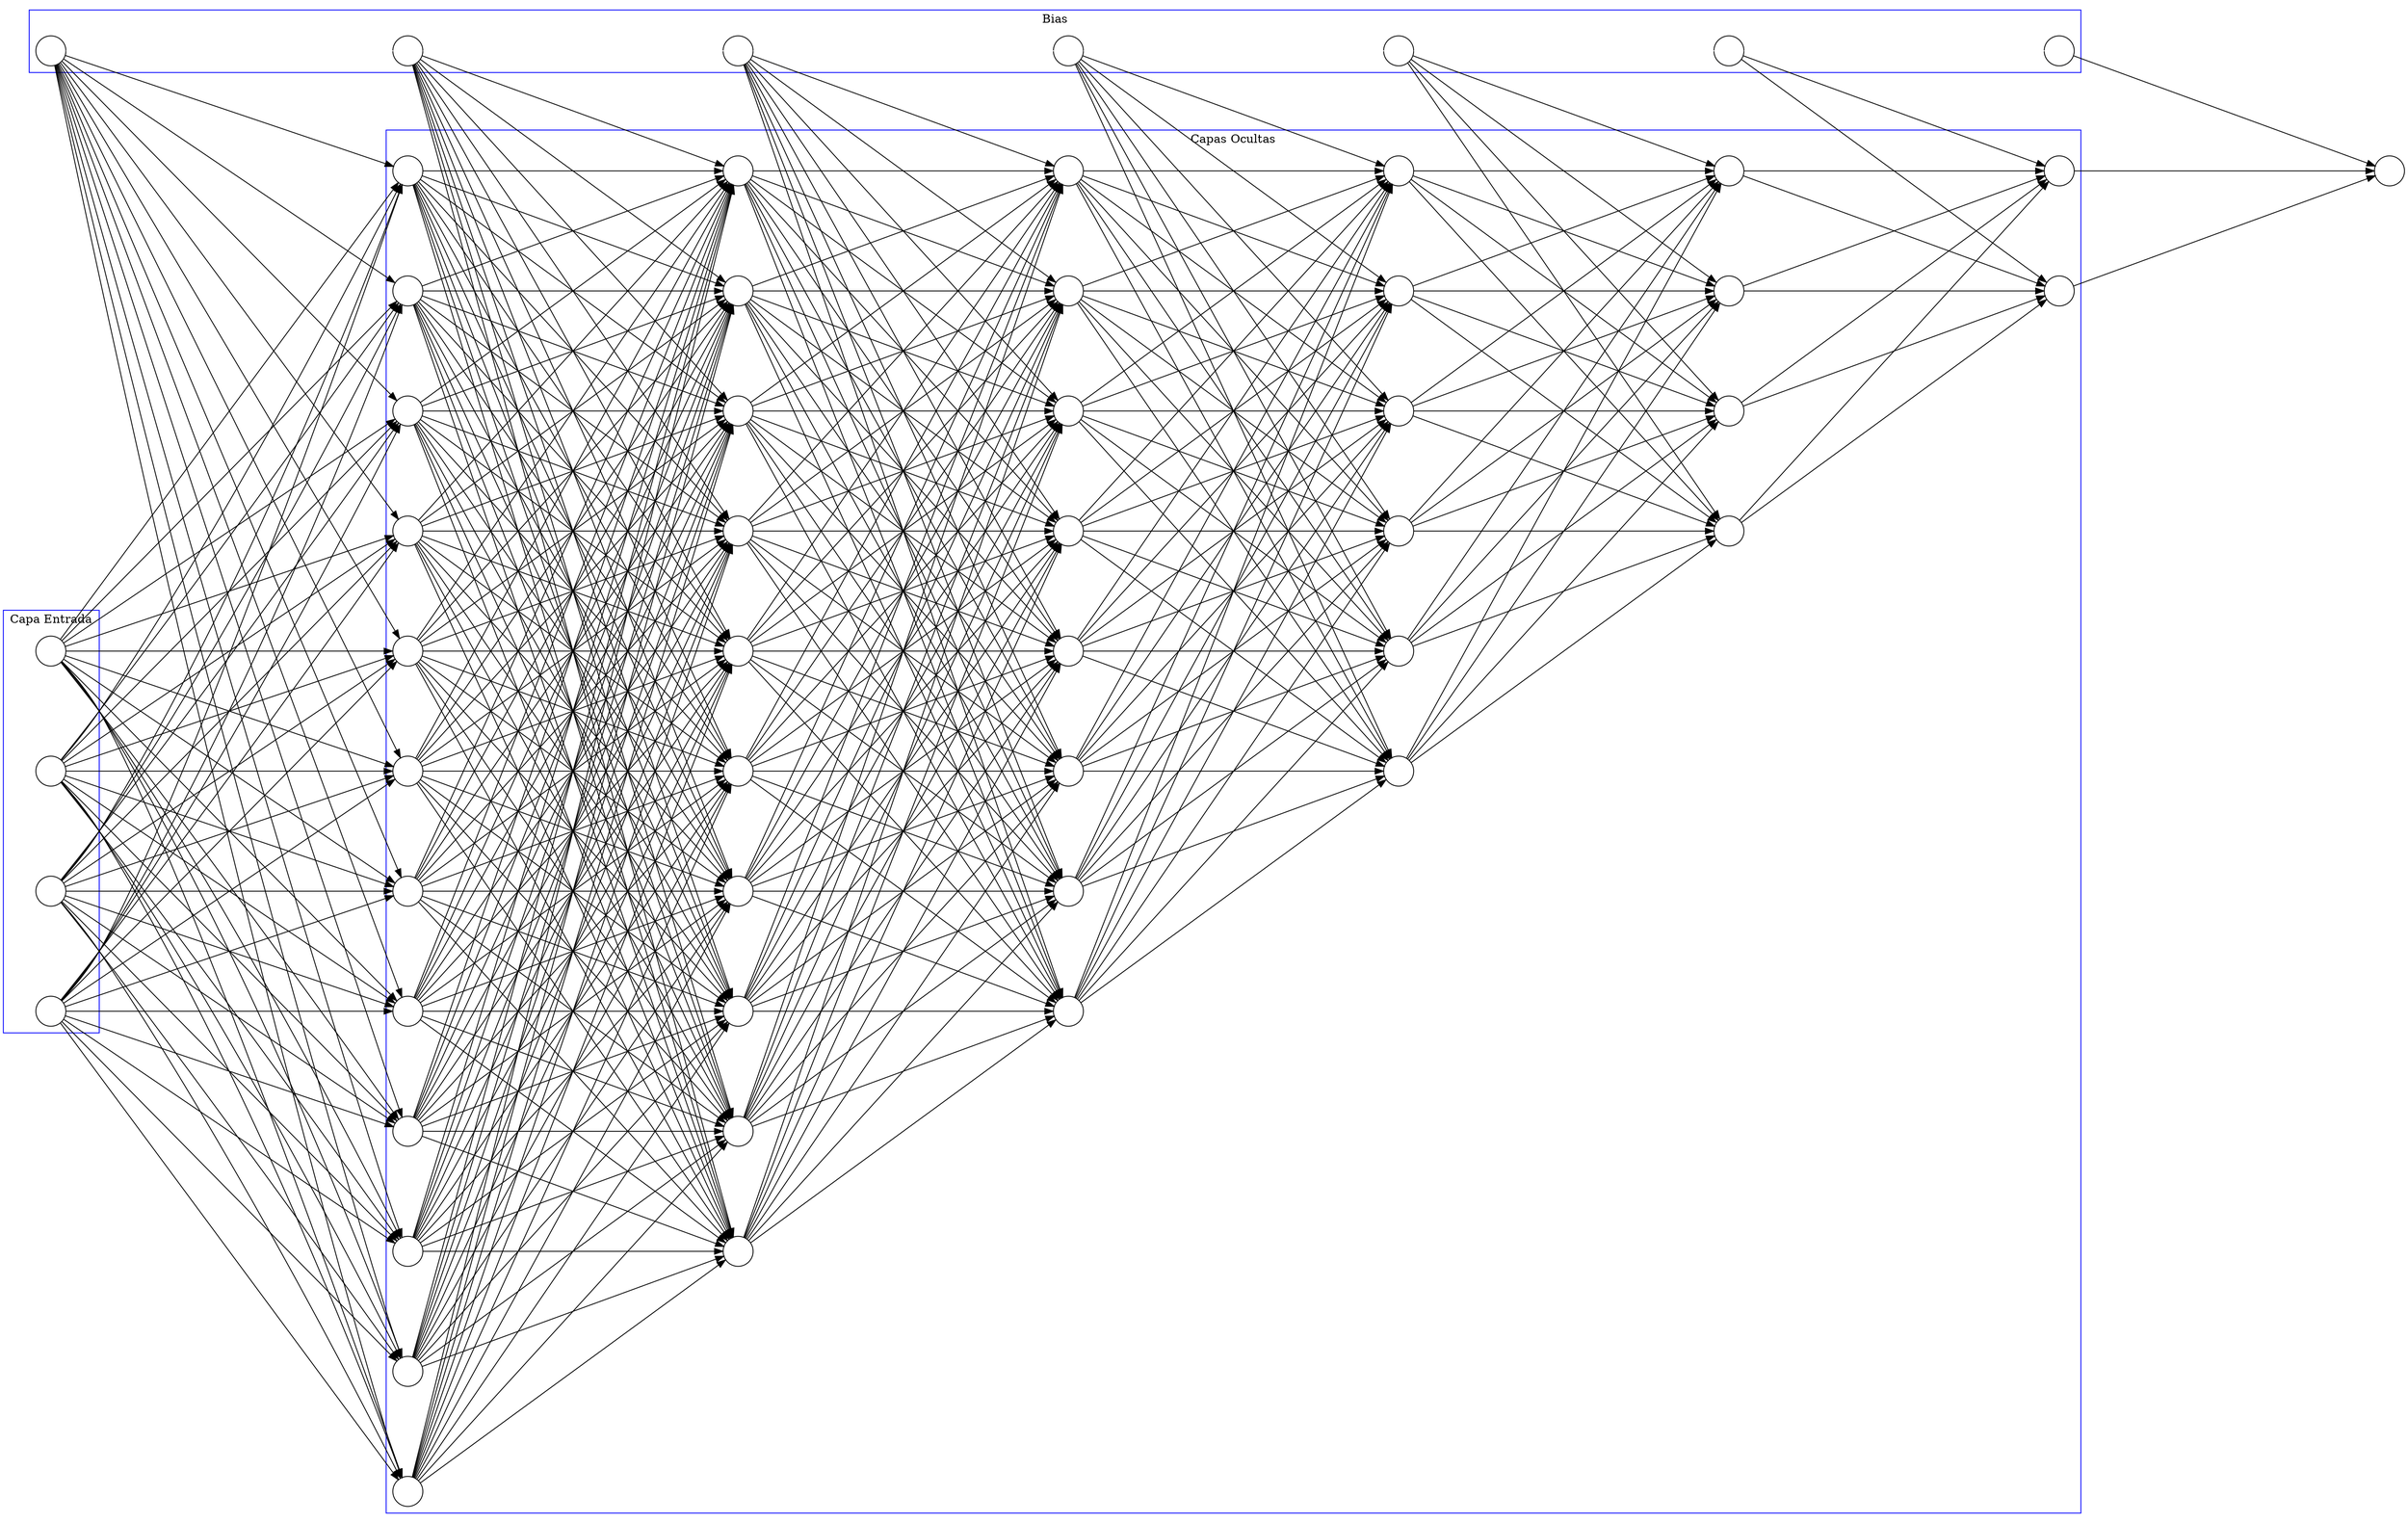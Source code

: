 digraph G {
    node[shape = circle; label=""];
    rankdir=LR;
   graph [ nodesep="1.5", ranksep="5"]
   

subgraph cluster_1 {
    
    b1 -> b2 -> b3 -> b4 -> b5 -> b6 -> b7[color="white"];
    b4;
    b5;
    b6;
    b7;
    label = "Bias";
    color=blue
  }
  
subgraph cluster_2 {
    
    e1;
    e2;
    e3;
    e4;
    label = "Capa Entrada";
    color=blue
  }
 
 subgraph cluster_3 {
    
    r01
    r02
    r03
    r04
    r05
    r06
    r07
    r08
    r09
    r10
    r11
    r12

    c20
    c21
    c22
    c23
    c24
    c25
    c26
    c27
    c28
    c29

    c30
    c31
    c32
    c33
    c34
    c35
    c36
    c37

    c40
    c41
    c42
    c43
    c44
    c45

    c50
    c51
    c52
    c53

    c60
    c61

    label = "Capas Ocultas";
    color=blue
  }
  

  e1 -> r01
  e1 -> r02
  e1 -> r03
  e1 -> r04
  e1 -> r05
  e1 -> r06
  e1 -> r07
  e1 -> r08
  e1 -> r09
  e1 -> r10
  e1 -> r11
  e1 -> r12
  
  e2 -> r01
    e2 -> r02
    e2 -> r03
    e2 -> r04
    e2 -> r05
    e2 -> r06
    e2 -> r07
    e2 -> r08
    e2 -> r09
    e2 -> r10
    e2 -> r11
    e2 -> r12

e3 -> r01
e3 -> r02
e3 -> r03
e3 -> r04
e3 -> r05
e3 -> r06
e3 -> r07
e3 -> r08
e3 -> r09
e3 -> r10
e3 -> r11
e3 -> r12

e4 -> r01
e4 -> r02
e4 -> r03
e4 -> r04
e4 -> r05
e4 -> r06
e4 -> r07
e4 -> r08
e4 -> r09
e4 -> r10
e4 -> r11
e4 -> r12

r01 -> c20
r01 -> c21
r01 -> c22
r01 -> c23
r01 -> c24
r01 -> c25
r01 -> c26
r01 -> c27
r01 -> c28
r01 -> c29

r02 -> c20
r02 -> c21
r02 -> c22
r02 -> c23
r02 -> c24
r02 -> c25
r02 -> c26
r02 -> c27
r02 -> c28
r02 -> c29

r03 -> c20
r03 -> c21
r03 -> c22
r03 -> c23
r03 -> c24
r03 -> c25
r03 -> c26
r03 -> c27
r03 -> c28
r03 -> c29

r04 -> c20
r04 -> c21
r04 -> c22
r04 -> c23
r04 -> c24
r04 -> c25
r04 -> c26
r04 -> c27
r04 -> c28
r04 -> c29

r05 -> c20
r05 -> c21
r05 -> c22
r05 -> c23
r05 -> c24
r05 -> c25
r05 -> c26
r05 -> c27
r05 -> c28
r05 -> c29

r06 -> c20
r06 -> c21
r06 -> c22
r06 -> c23
r06 -> c24
r06 -> c25
r06 -> c26
r06 -> c27
r06 -> c28
r06 -> c29

r07 -> c20
r07 -> c21
r07 -> c22
r07 -> c23
r07 -> c24
r07 -> c25
r07 -> c26
r07 -> c27
r07 -> c28
r07 -> c29

r08 -> c20
r08 -> c21
r08 -> c22
r08 -> c23
r08 -> c24
r08 -> c25
r08 -> c26
r08 -> c27
r08 -> c28
r08 -> c29

r09 -> c20
r09 -> c21
r09 -> c22
r09 -> c23
r09 -> c24
r09 -> c25
r09 -> c26
r09 -> c27
r09 -> c28
r09 -> c29

r10 -> c20
r10 -> c21
r10 -> c22
r10 -> c23
r10 -> c24
r10 -> c25
r10 -> c26
r10 -> c27
r10 -> c28
r10 -> c29

r11 -> c20
r11 -> c21
r11 -> c22
r11 -> c23
r11 -> c24
r11 -> c25
r11 -> c26
r11 -> c27
r11 -> c28
r11 -> c29

r12 -> c20
r12 -> c21
r12 -> c22
r12 -> c23
r12 -> c24
r12 -> c25
r12 -> c26
r12 -> c27
r12 -> c28
r12 -> c29

c20 -> c30
c20 -> c31
c20 -> c32
c20 -> c33
c20 -> c34
c20 -> c35
c20 -> c36
c20 -> c37


c21 -> c30
c21 -> c31
c21 -> c32
c21 -> c33
c21 -> c34
c21 -> c35
c21 -> c36
c21 -> c37


c22 -> c30
c22 -> c31
c22 -> c32
c22 -> c33
c22 -> c34
c22 -> c35
c22 -> c36
c22 -> c37

c23 -> c30
c23 -> c31
c23 -> c32
c23 -> c33
c23 -> c34
c23 -> c35
c23 -> c36
c23 -> c37


c24 -> c30
c24 -> c32
c24 -> c33
c24 -> c34
c24 -> c35
c24 -> c36
c24 -> c37

c25 -> c30
c25 -> c31
c25 -> c32
c25 -> c33
c25 -> c34
c25 -> c35
c25 -> c36
c25 -> c37

c26 -> c30
c26 -> c31
c26 -> c32
c26 -> c33
c26 -> c34
c26 -> c35
c26 -> c36
c26 -> c37


c27 -> c30
c27 -> c31
c27 -> c32
c27 -> c33
c27 -> c34
c27 -> c35
c27 -> c36
c27 -> c37


c28 -> c30
c28 -> c31
c28 -> c32
c28 -> c33
c28 -> c34
c28 -> c35
c28 -> c36
c28 -> c37


c29 -> c30
c29 -> c31
c29 -> c32
c29 -> c33
c29 -> c34
c29 -> c35
c29 -> c36
c29 -> c37



c30 -> c40
c30 -> c41
c30 -> c42
c30 -> c43
c30 -> c44
c30 -> c45


c31 -> c40
c31 -> c41
c31 -> c42
c31 -> c43
c31 -> c44
c31 -> c45



c32 -> c40
c32 -> c41
c32 -> c42
c32 -> c43
c32 -> c44
c32 -> c45


c33 -> c40
c33 -> c41
c33 -> c42
c33 -> c43
c33 -> c44
c33 -> c45



c34 -> c40
c34 -> c41
c34 -> c42
c34 -> c43
c34 -> c44
c34 -> c45


c35 -> c40
c35 -> c41
c35 -> c42
c35 -> c43
c35 -> c44
c35 -> c45


c36 -> c40
c36 -> c41
c36 -> c42
c36 -> c43
c36 -> c44
c36 -> c45



c37 -> c40
c37 -> c41
c37 -> c42
c37 -> c43
c37 -> c44
c37 -> c45

c40 -> c50
c40 -> c51
c40 -> c52
c40 -> c53


c41 -> c50
c41 -> c51
c41 -> c52
c41 -> c53


c42 -> c50
c42 -> c51
c42 -> c52
c42 -> c53


c43 -> c50
c43 -> c51
c43 -> c52
c43 -> c53


c44 -> c50
c44 -> c51
c44 -> c52
c44 -> c53

c45 -> c50
c45 -> c51
c45 -> c52
c45 -> c53

c50 -> c60
c50 -> c61

c51 -> c60
c51 -> c61

c52 -> c60
c52 -> c61

c53 -> c60
c53 -> c61

c60 -> c70


c61 -> c70

    b1[layer="B"]
  b1 -> r01
  b1 -> r02
  b1 -> r03
  b1 -> r04
  b1 -> r05
  b1 -> r06
  b1 -> r07
  b1 -> r08
  b1 -> r09
  b1 -> r10
  b1 -> r11
  b1 -> r12
  b2 -> c20
    b2 -> c21
    b2 -> c22
    b2 -> c23
    b2 -> c24
    b2 -> c25
    b2 -> c26
    b2 -> c27
    b2 -> c28
    b2 -> c29
    b3 -> c30
    b3 -> c31
    b3 -> c32
    b3 -> c33
    b3 -> c34
    b3 -> c35
    b3 -> c36
    b3 -> c37

    b4 -> c40
    b4 -> c41
    b4 -> c42
    b4 -> c43
    b4 -> c44
    b4 -> c45
    
    b5 -> c50
    b5 -> c51
    b5 -> c52
    b5 -> c53
    
    b6 -> c60
    b6 -> c61
    
    b7 -> c70


}
